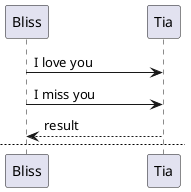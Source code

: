 @startuml
/'actor tom #green
boundary Foo2
control Foo3
entity Foo4
database Foo5
' 注释行
participant "I have a\n dream" as HW
tom -> Bob: Authentication Request
Bob --> Alice: Authentication Response
tom -> HW
Alice -> Bob: Another authentication Request
Alice <-- tomm: another authentication Response
tomm --> Alice :faega'/

  Bliss -> Tia : I love you
  Bliss -> Tia : I miss you
  Tia --> Bliss:result
  newpage

  Bliss -> Tia : Let's go home
  Bliss -> Tia : Quick

  newpage A title for the\nlast page

  Tia -> Bliss : Give me money
  Tia -> Bliss : No money No love

@enduml
